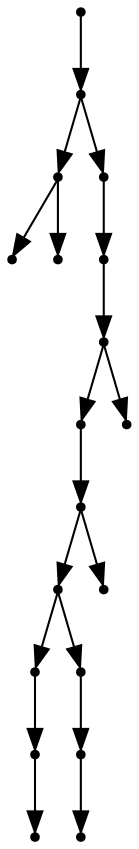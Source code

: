 digraph {
  18 [shape=point];
  17 [shape=point];
  2 [shape=point];
  0 [shape=point];
  1 [shape=point];
  16 [shape=point];
  15 [shape=point];
  14 [shape=point];
  12 [shape=point];
  11 [shape=point];
  9 [shape=point];
  5 [shape=point];
  4 [shape=point];
  3 [shape=point];
  8 [shape=point];
  7 [shape=point];
  6 [shape=point];
  10 [shape=point];
  13 [shape=point];
18 -> 17;
17 -> 2;
2 -> 0;
2 -> 1;
17 -> 16;
16 -> 15;
15 -> 14;
14 -> 12;
12 -> 11;
11 -> 9;
9 -> 5;
5 -> 4;
4 -> 3;
9 -> 8;
8 -> 7;
7 -> 6;
11 -> 10;
14 -> 13;
}
